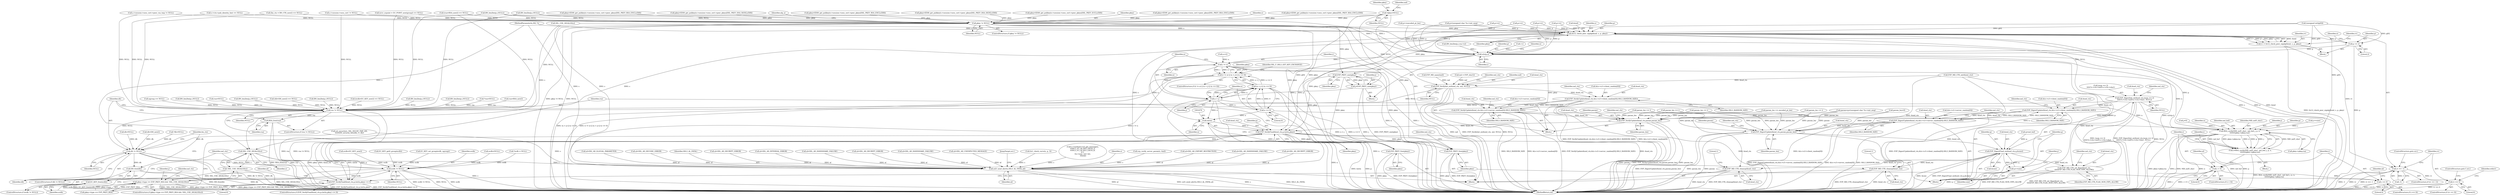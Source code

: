 digraph "0_openssl_b15f8769644b00ef7283521593360b7b2135cb63@pointer" {
"1000142" [label="(Call,*pkey=NULL)"];
"1001416" [label="(Call,pkey != NULL)"];
"1001436" [label="(Call,tls12_check_peer_sigalg(&md, s, p, pkey))"];
"1001434" [label="(Call,rv = tls12_check_peer_sigalg(&md, s, p, pkey))"];
"1001443" [label="(Call,rv == -1)"];
"1001450" [label="(Call,rv == 0)"];
"1001460" [label="(Call,p += 2)"];
"1001479" [label="(Call,n2s(p,i))"];
"1001491" [label="(Call,i != n)"];
"1001490" [label="(Call,(i != n) || (n > j) || (n <= 0))"];
"1001495" [label="(Call,n > j)"];
"1001494" [label="(Call,(n > j) || (n <= 0))"];
"1001498" [label="(Call,n <= 0)"];
"1001600" [label="(Call,RSA_verify(NID_md5_sha1, md_buf, j, p, n,\n\t\t\t\t\t\t\t\tpkey->pkey.rsa))"];
"1001598" [label="(Call,i=RSA_verify(NID_md5_sha1, md_buf, j, p, n,\n\t\t\t\t\t\t\t\tpkey->pkey.rsa))"];
"1001612" [label="(Call,i < 0)"];
"1001624" [label="(Call,i == 0)"];
"1001677" [label="(Call,(int)n)"];
"1001673" [label="(Call,EVP_VerifyFinal(&md_ctx,p,(int)n,pkey))"];
"1001672" [label="(Call,EVP_VerifyFinal(&md_ctx,p,(int)n,pkey) <= 0)"];
"1001721" [label="(Call,EVP_PKEY_free(pkey))"];
"1001723" [label="(Call,EVP_MD_CTX_cleanup(&md_ctx))"];
"1001734" [label="(Call,EVP_PKEY_free(pkey))"];
"1001758" [label="(Call,EVP_MD_CTX_cleanup(&md_ctx))"];
"1001487" [label="(Call,EVP_PKEY_size(pkey))"];
"1001485" [label="(Call,j=EVP_PKEY_size(pkey))"];
"1001514" [label="(Call,SSL_USE_SIGALGS(s))"];
"1001513" [label="(Call,!SSL_USE_SIGALGS(s))"];
"1001507" [label="(Call,pkey->type == EVP_PKEY_RSA && !SSL_USE_SIGALGS(s))"];
"1001729" [label="(Call,ssl3_send_alert(s,SSL3_AL_FATAL,al))"];
"1001539" [label="(Call,EVP_DigestInit_ex(&md_ctx,(num == 2)\n\t\t\t\t\t?s->ctx->md5:s->ctx->sha1, NULL))"];
"1001557" [label="(Call,EVP_DigestUpdate(&md_ctx,&(s->s3->client_random[0]),SSL3_RANDOM_SIZE))"];
"1001569" [label="(Call,EVP_DigestUpdate(&md_ctx,&(s->s3->server_random[0]),SSL3_RANDOM_SIZE))"];
"1001581" [label="(Call,EVP_DigestUpdate(&md_ctx,param,param_len))"];
"1001586" [label="(Call,EVP_DigestFinal_ex(&md_ctx,q,&size))"];
"1001535" [label="(Call,EVP_MD_CTX_set_flags(&md_ctx,\n\t\t\t\t\tEVP_MD_CTX_FLAG_NON_FIPS_ALLOW))"];
"1001592" [label="(Call,q+=size)"];
"1001737" [label="(Call,rsa != NULL)"];
"1001740" [label="(Call,RSA_free(rsa))"];
"1001743" [label="(Call,dh != NULL)"];
"1001746" [label="(Call,DH_free(dh))"];
"1001753" [label="(Call,ecdh != NULL)"];
"1001756" [label="(Call,EC_KEY_free(ecdh))"];
"1001637" [label="(Call,EVP_VerifyInit_ex(&md_ctx, md, NULL))"];
"1001642" [label="(Call,EVP_VerifyUpdate(&md_ctx,&(s->s3->client_random[0]),SSL3_RANDOM_SIZE))"];
"1001654" [label="(Call,EVP_VerifyUpdate(&md_ctx,&(s->s3->server_random[0]),SSL3_RANDOM_SIZE))"];
"1001666" [label="(Call,EVP_VerifyUpdate(&md_ctx,param,param_len))"];
"1000919" [label="(Call,rsa=NULL)"];
"1001598" [label="(Call,i=RSA_verify(NID_md5_sha1, md_buf, j, p, n,\n\t\t\t\t\t\t\t\tpkey->pkey.rsa))"];
"1001759" [label="(Call,&md_ctx)"];
"1001747" [label="(Identifier,dh)"];
"1001639" [label="(Identifier,md_ctx)"];
"1001458" [label="(Call,EVP_MD_name(md))"];
"1001746" [label="(Call,DH_free(dh))"];
"1000258" [label="(Call,param=p=(unsigned char *)s->init_msg)"];
"1001585" [label="(Identifier,param_len)"];
"1001742" [label="(ControlStructure,if (dh != NULL))"];
"1000930" [label="(Call,dh=DH_new())"];
"1001467" [label="(Call,md = EVP_sha1())"];
"1001677" [label="(Call,(int)n)"];
"1001616" [label="(Call,al=SSL_AD_DECRYPT_ERROR)"];
"1001569" [label="(Call,EVP_DigestUpdate(&md_ctx,&(s->s3->server_random[0]),SSL3_RANDOM_SIZE))"];
"1001760" [label="(Identifier,md_ctx)"];
"1000422" [label="(Call,al=SSL_AD_HANDSHAKE_FAILURE)"];
"1001408" [label="(Call,al=SSL_AD_UNEXPECTED_MESSAGE)"];
"1001613" [label="(Identifier,i)"];
"1001449" [label="(ControlStructure,if (rv == 0))"];
"1001753" [label="(Call,ecdh != NULL)"];
"1001418" [label="(Identifier,NULL)"];
"1001604" [label="(Identifier,p)"];
"1000652" [label="(Call,BN_bin2bn(p,i,NULL))"];
"1001733" [label="(JumpTarget,err:)"];
"1000277" [label="(Call,s->session->sess_cert->peer_rsa_tmp != NULL)"];
"1001498" [label="(Call,n <= 0)"];
"1001673" [label="(Call,EVP_VerifyFinal(&md_ctx,p,(int)n,pkey))"];
"1001287" [label="(Call,(srvr_ecpoint = EC_POINT_new(group)) == NULL)"];
"1001436" [label="(Call,tls12_check_peer_sigalg(&md, s, p, pkey))"];
"1001072" [label="(Call,BN_bin2bn(p,i,NULL))"];
"1001675" [label="(Identifier,md_ctx)"];
"1001624" [label="(Call,i == 0)"];
"1001666" [label="(Call,EVP_VerifyUpdate(&md_ctx,param,param_len))"];
"1001595" [label="(Call,j+=size)"];
"1000390" [label="(Call,EVP_MD_CTX_init(&md_ctx))"];
"1001203" [label="(Call,tls1_check_curve(s, p, 3))"];
"1001480" [label="(Identifier,p)"];
"1001722" [label="(Identifier,pkey)"];
"1001745" [label="(Identifier,NULL)"];
"1001644" [label="(Identifier,md_ctx)"];
"1001416" [label="(Call,pkey != NULL)"];
"1001667" [label="(Call,&md_ctx)"];
"1001519" [label="(Call,j=0)"];
"1001513" [label="(Call,!SSL_USE_SIGALGS(s))"];
"1001510" [label="(Identifier,pkey)"];
"1001755" [label="(Identifier,NULL)"];
"1001437" [label="(Call,&md)"];
"1001443" [label="(Call,rv == -1)"];
"1001727" [label="(Literal,1)"];
"1000454" [label="(Call,1-i)"];
"1001605" [label="(Identifier,n)"];
"1001602" [label="(Identifier,md_buf)"];
"1000154" [label="(Call,*dh=NULL)"];
"1000179" [label="(Call,s->method->ssl_get_message(s,\n\t\tSSL3_ST_CR_KEY_EXCH_A,\n\t\tSSL3_ST_CR_KEY_EXCH_B,\n\t\t-1,\n\t\ts->max_cert_list,\n \t\t&ok))"];
"1001483" [label="(Identifier,n)"];
"1001063" [label="(Call,param_len += i)"];
"1001450" [label="(Call,rv == 0)"];
"1001447" [label="(ControlStructure,goto err;)"];
"1001586" [label="(Call,EVP_DigestFinal_ex(&md_ctx,q,&size))"];
"1001454" [label="(ControlStructure,goto f_err;)"];
"1001514" [label="(Call,SSL_USE_SIGALGS(s))"];
"1001584" [label="(Identifier,param)"];
"1001656" [label="(Identifier,md_ctx)"];
"1000144" [label="(Identifier,NULL)"];
"1001245" [label="(Call,EC_KEY_set_group(ecdh, ngroup))"];
"1001696" [label="(Identifier,alg_a)"];
"1001434" [label="(Call,rv = tls12_check_peer_sigalg(&md, s, p, pkey))"];
"1001730" [label="(Identifier,s)"];
"1001293" [label="(Call,(bn_ctx = BN_CTX_new()) == NULL)"];
"1000720" [label="(Call,srp_verify_server_param(s, &al))"];
"1001729" [label="(Call,ssl3_send_alert(s,SSL3_AL_FATAL,al))"];
"1000126" [label="(MethodParameterIn,SSL *s)"];
"1001629" [label="(Identifier,al)"];
"1001275" [label="(Call,al=SSL_AD_EXPORT_RESTRICTION)"];
"1001451" [label="(Identifier,rv)"];
"1001571" [label="(Identifier,md_ctx)"];
"1001653" [label="(Identifier,SSL3_RANDOM_SIZE)"];
"1001670" [label="(Identifier,param_len)"];
"1001743" [label="(Call,dh != NULL)"];
"1000495" [label="(Call,p+=i)"];
"1000929" [label="(Call,(dh=DH_new()) == NULL)"];
"1000595" [label="(Call,BN_bin2bn(p,i,NULL))"];
"1001535" [label="(Call,EVP_MD_CTX_set_flags(&md_ctx,\n\t\t\t\t\tEVP_MD_CTX_FLAG_NON_FIPS_ALLOW))"];
"1001749" [label="(Identifier,bn_ctx)"];
"1001507" [label="(Call,pkey->type == EVP_PKEY_RSA && !SSL_USE_SIGALGS(s))"];
"1001081" [label="(Call,p+=i)"];
"1001539" [label="(Call,EVP_DigestInit_ex(&md_ctx,(num == 2)\n\t\t\t\t\t?s->ctx->md5:s->ctx->sha1, NULL))"];
"1001179" [label="(Call,(ecdh=EC_KEY_new()) == NULL)"];
"1000143" [label="(Identifier,pkey)"];
"1001589" [label="(Identifier,q)"];
"1001421" [label="(Call,SSL_USE_SIGALGS(s))"];
"1000890" [label="(Call,pkey=X509_get_pubkey(s->session->sess_cert->peer_pkeys[SSL_PKEY_RSA_ENC].x509))"];
"1000752" [label="(Call,pkey=X509_get_pubkey(s->session->sess_cert->peer_pkeys[SSL_PKEY_DSA_SIGN].x509))"];
"1001460" [label="(Call,p += 2)"];
"1001365" [label="(Call,pkey=X509_get_pubkey(s->session->sess_cert->peer_pkeys[SSL_PKEY_ECC].x509))"];
"1001672" [label="(Call,EVP_VerifyFinal(&md_ctx,p,(int)n,pkey) <= 0)"];
"1000712" [label="(Call,p+=i)"];
"1001654" [label="(Call,EVP_VerifyUpdate(&md_ctx,&(s->s3->server_random[0]),SSL3_RANDOM_SIZE))"];
"1000142" [label="(Call,*pkey=NULL)"];
"1001435" [label="(Identifier,rv)"];
"1001559" [label="(Identifier,md_ctx)"];
"1001757" [label="(Identifier,ecdh)"];
"1001489" [label="(ControlStructure,if ((i != n) || (n > j) || (n <= 0)))"];
"1000488" [label="(Call,al=SSL_AD_HANDSHAKE_FAILURE)"];
"1001754" [label="(Identifier,ecdh)"];
"1001645" [label="(Call,&(s->s3->client_random[0]))"];
"1000544" [label="(Call,BN_bin2bn(p,i,NULL))"];
"1001508" [label="(Call,pkey->type == EVP_PKEY_RSA)"];
"1001494" [label="(Call,(n > j) || (n <= 0))"];
"1001587" [label="(Call,&md_ctx)"];
"1001626" [label="(Literal,0)"];
"1001462" [label="(Literal,2)"];
"1000869" [label="(Call,BN_bin2bn(p,i,rsa->e))"];
"1001683" [label="(Call,al=SSL_AD_DECRYPT_ERROR)"];
"1001721" [label="(Call,EVP_PKEY_free(pkey))"];
"1001671" [label="(ControlStructure,if (EVP_VerifyFinal(&md_ctx,p,(int)n,pkey) <= 0))"];
"1000365" [label="(Call,param_len=0)"];
"1001640" [label="(Identifier,md)"];
"1000260" [label="(Call,p=(unsigned char *)s->init_msg)"];
"1001391" [label="(Call,ecdh=NULL)"];
"1001601" [label="(Identifier,NID_md5_sha1)"];
"1001089" [label="(Call,ssl_security(s, SSL_SECOP_TMP_DH,\n\t\t\t\t\t\tDH_security_bits(dh), 0, dh))"];
"1001588" [label="(Identifier,md_ctx)"];
"1001542" [label="(Call,(num == 2)\n\t\t\t\t\t?s->ctx->md5:s->ctx->sha1)"];
"1001417" [label="(Identifier,pkey)"];
"1000703" [label="(Call,BN_bin2bn(p,i,NULL))"];
"1001461" [label="(Identifier,p)"];
"1001684" [label="(Identifier,al)"];
"1001606" [label="(Call,pkey->pkey.rsa)"];
"1001497" [label="(Identifier,j)"];
"1001500" [label="(Literal,0)"];
"1001642" [label="(Call,EVP_VerifyUpdate(&md_ctx,&(s->s3->client_random[0]),SSL3_RANDOM_SIZE))"];
"1001108" [label="(Call,pkey=X509_get_pubkey(s->session->sess_cert->peer_pkeys[SSL_PKEY_RSA_ENC].x509))"];
"1001422" [label="(Identifier,s)"];
"1001439" [label="(Identifier,s)"];
"1001485" [label="(Call,j=EVP_PKEY_size(pkey))"];
"1001556" [label="(Identifier,NULL)"];
"1001680" [label="(Identifier,pkey)"];
"1001493" [label="(Identifier,n)"];
"1001163" [label="(Call,al=SSL_AD_ILLEGAL_PARAMETER)"];
"1001440" [label="(Identifier,p)"];
"1001668" [label="(Identifier,md_ctx)"];
"1001744" [label="(Identifier,dh)"];
"1001330" [label="(Call,param_len += encoded_pt_len)"];
"1001419" [label="(Block,)"];
"1001623" [label="(ControlStructure,if (i == 0))"];
"1001445" [label="(Call,-1)"];
"1000733" [label="(Call,pkey=X509_get_pubkey(s->session->sess_cert->peer_pkeys[SSL_PKEY_RSA_ENC].x509))"];
"1000880" [label="(Call,p+=i)"];
"1001452" [label="(Literal,0)"];
"1001150" [label="(Call,dh=NULL)"];
"1000480" [label="(Call,s->ctx->psk_identity_hint == NULL)"];
"1001657" [label="(Call,&(s->s3->server_random[0]))"];
"1001600" [label="(Call,RSA_verify(NID_md5_sha1, md_buf, j, p, n,\n\t\t\t\t\t\t\t\tpkey->pkey.rsa))"];
"1001582" [label="(Call,&md_ctx)"];
"1001590" [label="(Call,&size)"];
"1000147" [label="(Identifier,md)"];
"1000393" [label="(Call,al=SSL_AD_DECODE_ERROR)"];
"1001499" [label="(Identifier,n)"];
"1001612" [label="(Call,i < 0)"];
"1001674" [label="(Call,&md_ctx)"];
"1001560" [label="(Call,&(s->s3->client_random[0]))"];
"1000860" [label="(Call,param_len += i)"];
"1001481" [label="(Identifier,i)"];
"1001740" [label="(Call,RSA_free(rsa))"];
"1001725" [label="(Identifier,md_ctx)"];
"1000127" [label="(Block,)"];
"1001581" [label="(Call,EVP_DigestUpdate(&md_ctx,param,param_len))"];
"1001735" [label="(Identifier,pkey)"];
"1001583" [label="(Identifier,md_ctx)"];
"1001346" [label="(Call,pkey=X509_get_pubkey(s->session->sess_cert->peer_pkeys[SSL_PKEY_RSA_ENC].x509))"];
"1000623" [label="(Call,(unsigned int)(p[0]))"];
"1001522" [label="(Call,q=md_buf)"];
"1001617" [label="(Identifier,al)"];
"1001506" [label="(ControlStructure,if (pkey->type == EVP_PKEY_RSA && !SSL_USE_SIGALGS(s)))"];
"1001570" [label="(Call,&md_ctx)"];
"1001479" [label="(Call,n2s(p,i))"];
"1000692" [label="(Call,param_len += i)"];
"1001536" [label="(Call,&md_ctx)"];
"1001739" [label="(Identifier,NULL)"];
"1001611" [label="(ControlStructure,if (i < 0))"];
"1001752" [label="(ControlStructure,if (ecdh != NULL))"];
"1001732" [label="(Identifier,al)"];
"1000268" [label="(Call,s->session->sess_cert != NULL)"];
"1001444" [label="(Identifier,rv)"];
"1001665" [label="(Identifier,SSL3_RANDOM_SIZE)"];
"1001541" [label="(Identifier,md_ctx)"];
"1000974" [label="(Call,BN_bin2bn(p,i,NULL))"];
"1001540" [label="(Call,&md_ctx)"];
"1001495" [label="(Call,n > j)"];
"1001127" [label="(Call,pkey=X509_get_pubkey(s->session->sess_cert->peer_pkeys[SSL_PKEY_DSA_SIGN].x509))"];
"1001731" [label="(Identifier,SSL3_AL_FATAL)"];
"1000150" [label="(Call,*rsa=NULL)"];
"1000774" [label="(Call,rsa=RSA_new())"];
"1000158" [label="(Call,*ecdh = NULL)"];
"1001614" [label="(Literal,0)"];
"1001764" [label="(MethodReturn,int)"];
"1001442" [label="(ControlStructure,if (rv == -1))"];
"1001738" [label="(Identifier,rsa)"];
"1001756" [label="(Call,EC_KEY_free(ecdh))"];
"1001516" [label="(Block,)"];
"1001235" [label="(Call,ngroup == NULL)"];
"1001538" [label="(Identifier,EVP_MD_CTX_FLAG_NON_FIPS_ALLOW)"];
"1001486" [label="(Identifier,j)"];
"1001515" [label="(Identifier,s)"];
"1001456" [label="(Identifier,stderr)"];
"1001464" [label="(Identifier,n)"];
"1001603" [label="(Identifier,j)"];
"1001441" [label="(Identifier,pkey)"];
"1001490" [label="(Call,(i != n) || (n > j) || (n <= 0))"];
"1001741" [label="(Identifier,rsa)"];
"1001180" [label="(Call,ecdh=EC_KEY_new())"];
"1001593" [label="(Identifier,q)"];
"1001580" [label="(Identifier,SSL3_RANDOM_SIZE)"];
"1001336" [label="(Call,p+=encoded_pt_len)"];
"1001676" [label="(Identifier,p)"];
"1001758" [label="(Call,EVP_MD_CTX_cleanup(&md_ctx))"];
"1001628" [label="(Call,al=SSL_AD_DECRYPT_ERROR)"];
"1001734" [label="(Call,EVP_PKEY_free(pkey))"];
"1001641" [label="(Identifier,NULL)"];
"1001594" [label="(Identifier,size)"];
"1001223" [label="(Call,al=SSL_AD_INTERNAL_ERROR)"];
"1001638" [label="(Call,&md_ctx)"];
"1001492" [label="(Identifier,i)"];
"1001625" [label="(Identifier,i)"];
"1001487" [label="(Call,EVP_PKEY_size(pkey))"];
"1001423" [label="(Block,)"];
"1001681" [label="(Literal,0)"];
"1001763" [label="(Literal,1)"];
"1001023" [label="(Call,BN_bin2bn(p,i,NULL))"];
"1001655" [label="(Call,&md_ctx)"];
"1001491" [label="(Call,i != n)"];
"1001679" [label="(Identifier,n)"];
"1001097" [label="(Call,al=SSL_AD_HANDSHAKE_FAILURE)"];
"1001488" [label="(Identifier,pkey)"];
"1001643" [label="(Call,&md_ctx)"];
"1001599" [label="(Identifier,i)"];
"1001723" [label="(Call,EVP_MD_CTX_cleanup(&md_ctx))"];
"1001737" [label="(Call,rsa != NULL)"];
"1001592" [label="(Call,q+=size)"];
"1001415" [label="(ControlStructure,if (pkey != NULL))"];
"1001482" [label="(Call,n-=2)"];
"1001496" [label="(Identifier,n)"];
"1001558" [label="(Call,&md_ctx)"];
"1001596" [label="(Identifier,j)"];
"1001636" [label="(Block,)"];
"1001568" [label="(Identifier,SSL3_RANDOM_SIZE)"];
"1000440" [label="(Call,param_len += i)"];
"1001258" [label="(Call,EC_KEY_get0_group(ecdh))"];
"1001637" [label="(Call,EVP_VerifyInit_ex(&md_ctx, md, NULL))"];
"1001534" [label="(Block,)"];
"1001736" [label="(ControlStructure,if (rsa != NULL))"];
"1001572" [label="(Call,&(s->s3->server_random[0]))"];
"1001520" [label="(Identifier,j)"];
"1001669" [label="(Identifier,param)"];
"1001724" [label="(Call,&md_ctx)"];
"1000773" [label="(Call,(rsa=RSA_new()) == NULL)"];
"1001503" [label="(Identifier,SSL_F_SSL3_GET_KEY_EXCHANGE)"];
"1001557" [label="(Call,EVP_DigestUpdate(&md_ctx,&(s->s3->client_random[0]),SSL3_RANDOM_SIZE))"];
"1000142" -> "1000127"  [label="AST: "];
"1000142" -> "1000144"  [label="CFG: "];
"1000143" -> "1000142"  [label="AST: "];
"1000144" -> "1000142"  [label="AST: "];
"1000147" -> "1000142"  [label="CFG: "];
"1000142" -> "1001764"  [label="DDG: pkey"];
"1000142" -> "1001416"  [label="DDG: pkey"];
"1000142" -> "1001734"  [label="DDG: pkey"];
"1001416" -> "1001415"  [label="AST: "];
"1001416" -> "1001418"  [label="CFG: "];
"1001417" -> "1001416"  [label="AST: "];
"1001418" -> "1001416"  [label="AST: "];
"1001422" -> "1001416"  [label="CFG: "];
"1001696" -> "1001416"  [label="CFG: "];
"1001416" -> "1001764"  [label="DDG: NULL"];
"1001416" -> "1001764"  [label="DDG: pkey != NULL"];
"1000890" -> "1001416"  [label="DDG: pkey"];
"1001365" -> "1001416"  [label="DDG: pkey"];
"1000733" -> "1001416"  [label="DDG: pkey"];
"1001108" -> "1001416"  [label="DDG: pkey"];
"1001127" -> "1001416"  [label="DDG: pkey"];
"1000752" -> "1001416"  [label="DDG: pkey"];
"1001346" -> "1001416"  [label="DDG: pkey"];
"1000480" -> "1001416"  [label="DDG: NULL"];
"1000277" -> "1001416"  [label="DDG: NULL"];
"1000268" -> "1001416"  [label="DDG: NULL"];
"1000703" -> "1001416"  [label="DDG: NULL"];
"1001287" -> "1001416"  [label="DDG: NULL"];
"1001293" -> "1001416"  [label="DDG: NULL"];
"1000773" -> "1001416"  [label="DDG: NULL"];
"1001072" -> "1001416"  [label="DDG: NULL"];
"1001416" -> "1001436"  [label="DDG: pkey"];
"1001416" -> "1001487"  [label="DDG: pkey"];
"1001416" -> "1001539"  [label="DDG: NULL"];
"1001416" -> "1001637"  [label="DDG: NULL"];
"1001416" -> "1001721"  [label="DDG: pkey"];
"1001416" -> "1001734"  [label="DDG: pkey"];
"1001416" -> "1001737"  [label="DDG: NULL"];
"1001436" -> "1001434"  [label="AST: "];
"1001436" -> "1001441"  [label="CFG: "];
"1001437" -> "1001436"  [label="AST: "];
"1001439" -> "1001436"  [label="AST: "];
"1001440" -> "1001436"  [label="AST: "];
"1001441" -> "1001436"  [label="AST: "];
"1001434" -> "1001436"  [label="CFG: "];
"1001436" -> "1001764"  [label="DDG: s"];
"1001436" -> "1001764"  [label="DDG: p"];
"1001436" -> "1001764"  [label="DDG: &md"];
"1001436" -> "1001434"  [label="DDG: &md"];
"1001436" -> "1001434"  [label="DDG: s"];
"1001436" -> "1001434"  [label="DDG: p"];
"1001436" -> "1001434"  [label="DDG: pkey"];
"1001421" -> "1001436"  [label="DDG: s"];
"1000126" -> "1001436"  [label="DDG: s"];
"1000880" -> "1001436"  [label="DDG: p"];
"1001336" -> "1001436"  [label="DDG: p"];
"1000495" -> "1001436"  [label="DDG: p"];
"1000712" -> "1001436"  [label="DDG: p"];
"1000623" -> "1001436"  [label="DDG: p[0]"];
"1000260" -> "1001436"  [label="DDG: p"];
"1001081" -> "1001436"  [label="DDG: p"];
"1001436" -> "1001460"  [label="DDG: p"];
"1001436" -> "1001487"  [label="DDG: pkey"];
"1001436" -> "1001514"  [label="DDG: s"];
"1001436" -> "1001729"  [label="DDG: s"];
"1001436" -> "1001734"  [label="DDG: pkey"];
"1001434" -> "1001423"  [label="AST: "];
"1001435" -> "1001434"  [label="AST: "];
"1001444" -> "1001434"  [label="CFG: "];
"1001434" -> "1001764"  [label="DDG: tls12_check_peer_sigalg(&md, s, p, pkey)"];
"1001434" -> "1001443"  [label="DDG: rv"];
"1001443" -> "1001442"  [label="AST: "];
"1001443" -> "1001445"  [label="CFG: "];
"1001444" -> "1001443"  [label="AST: "];
"1001445" -> "1001443"  [label="AST: "];
"1001447" -> "1001443"  [label="CFG: "];
"1001451" -> "1001443"  [label="CFG: "];
"1001443" -> "1001764"  [label="DDG: rv"];
"1001443" -> "1001764"  [label="DDG: -1"];
"1001443" -> "1001764"  [label="DDG: rv == -1"];
"1001445" -> "1001443"  [label="DDG: 1"];
"1001443" -> "1001450"  [label="DDG: rv"];
"1001450" -> "1001449"  [label="AST: "];
"1001450" -> "1001452"  [label="CFG: "];
"1001451" -> "1001450"  [label="AST: "];
"1001452" -> "1001450"  [label="AST: "];
"1001454" -> "1001450"  [label="CFG: "];
"1001456" -> "1001450"  [label="CFG: "];
"1001450" -> "1001764"  [label="DDG: rv"];
"1001450" -> "1001764"  [label="DDG: rv == 0"];
"1001460" -> "1001423"  [label="AST: "];
"1001460" -> "1001462"  [label="CFG: "];
"1001461" -> "1001460"  [label="AST: "];
"1001462" -> "1001460"  [label="AST: "];
"1001464" -> "1001460"  [label="CFG: "];
"1001460" -> "1001764"  [label="DDG: p"];
"1000623" -> "1001460"  [label="DDG: p[0]"];
"1001460" -> "1001479"  [label="DDG: p"];
"1001479" -> "1001419"  [label="AST: "];
"1001479" -> "1001481"  [label="CFG: "];
"1001480" -> "1001479"  [label="AST: "];
"1001481" -> "1001479"  [label="AST: "];
"1001483" -> "1001479"  [label="CFG: "];
"1001479" -> "1001764"  [label="DDG: p"];
"1001479" -> "1001764"  [label="DDG: n2s(p,i)"];
"1000880" -> "1001479"  [label="DDG: p"];
"1001336" -> "1001479"  [label="DDG: p"];
"1000495" -> "1001479"  [label="DDG: p"];
"1000712" -> "1001479"  [label="DDG: p"];
"1000623" -> "1001479"  [label="DDG: p[0]"];
"1000260" -> "1001479"  [label="DDG: p"];
"1001081" -> "1001479"  [label="DDG: p"];
"1000703" -> "1001479"  [label="DDG: i"];
"1000454" -> "1001479"  [label="DDG: i"];
"1000869" -> "1001479"  [label="DDG: i"];
"1001072" -> "1001479"  [label="DDG: i"];
"1001479" -> "1001491"  [label="DDG: i"];
"1001479" -> "1001600"  [label="DDG: p"];
"1001479" -> "1001673"  [label="DDG: p"];
"1001491" -> "1001490"  [label="AST: "];
"1001491" -> "1001493"  [label="CFG: "];
"1001492" -> "1001491"  [label="AST: "];
"1001493" -> "1001491"  [label="AST: "];
"1001496" -> "1001491"  [label="CFG: "];
"1001490" -> "1001491"  [label="CFG: "];
"1001491" -> "1001764"  [label="DDG: n"];
"1001491" -> "1001764"  [label="DDG: i"];
"1001491" -> "1001490"  [label="DDG: i"];
"1001491" -> "1001490"  [label="DDG: n"];
"1001482" -> "1001491"  [label="DDG: n"];
"1001491" -> "1001495"  [label="DDG: n"];
"1001491" -> "1001600"  [label="DDG: n"];
"1001491" -> "1001677"  [label="DDG: n"];
"1001490" -> "1001489"  [label="AST: "];
"1001490" -> "1001494"  [label="CFG: "];
"1001494" -> "1001490"  [label="AST: "];
"1001503" -> "1001490"  [label="CFG: "];
"1001510" -> "1001490"  [label="CFG: "];
"1001490" -> "1001764"  [label="DDG: (n > j) || (n <= 0)"];
"1001490" -> "1001764"  [label="DDG: (i != n) || (n > j) || (n <= 0)"];
"1001490" -> "1001764"  [label="DDG: i != n"];
"1001494" -> "1001490"  [label="DDG: n > j"];
"1001494" -> "1001490"  [label="DDG: n <= 0"];
"1001495" -> "1001494"  [label="AST: "];
"1001495" -> "1001497"  [label="CFG: "];
"1001496" -> "1001495"  [label="AST: "];
"1001497" -> "1001495"  [label="AST: "];
"1001499" -> "1001495"  [label="CFG: "];
"1001494" -> "1001495"  [label="CFG: "];
"1001495" -> "1001764"  [label="DDG: j"];
"1001495" -> "1001764"  [label="DDG: n"];
"1001495" -> "1001494"  [label="DDG: n"];
"1001495" -> "1001494"  [label="DDG: j"];
"1001485" -> "1001495"  [label="DDG: j"];
"1001495" -> "1001498"  [label="DDG: n"];
"1001495" -> "1001600"  [label="DDG: n"];
"1001495" -> "1001677"  [label="DDG: n"];
"1001494" -> "1001498"  [label="CFG: "];
"1001498" -> "1001494"  [label="AST: "];
"1001494" -> "1001764"  [label="DDG: n > j"];
"1001494" -> "1001764"  [label="DDG: n <= 0"];
"1001498" -> "1001494"  [label="DDG: n"];
"1001498" -> "1001494"  [label="DDG: 0"];
"1001498" -> "1001500"  [label="CFG: "];
"1001499" -> "1001498"  [label="AST: "];
"1001500" -> "1001498"  [label="AST: "];
"1001498" -> "1001764"  [label="DDG: n"];
"1001498" -> "1001600"  [label="DDG: n"];
"1001498" -> "1001677"  [label="DDG: n"];
"1001600" -> "1001598"  [label="AST: "];
"1001600" -> "1001606"  [label="CFG: "];
"1001601" -> "1001600"  [label="AST: "];
"1001602" -> "1001600"  [label="AST: "];
"1001603" -> "1001600"  [label="AST: "];
"1001604" -> "1001600"  [label="AST: "];
"1001605" -> "1001600"  [label="AST: "];
"1001606" -> "1001600"  [label="AST: "];
"1001598" -> "1001600"  [label="CFG: "];
"1001600" -> "1001764"  [label="DDG: n"];
"1001600" -> "1001764"  [label="DDG: md_buf"];
"1001600" -> "1001764"  [label="DDG: p"];
"1001600" -> "1001764"  [label="DDG: pkey->pkey.rsa"];
"1001600" -> "1001764"  [label="DDG: j"];
"1001600" -> "1001764"  [label="DDG: NID_md5_sha1"];
"1001600" -> "1001598"  [label="DDG: NID_md5_sha1"];
"1001600" -> "1001598"  [label="DDG: md_buf"];
"1001600" -> "1001598"  [label="DDG: pkey->pkey.rsa"];
"1001600" -> "1001598"  [label="DDG: n"];
"1001600" -> "1001598"  [label="DDG: p"];
"1001600" -> "1001598"  [label="DDG: j"];
"1001519" -> "1001600"  [label="DDG: j"];
"1001595" -> "1001600"  [label="DDG: j"];
"1000623" -> "1001600"  [label="DDG: p[0]"];
"1001598" -> "1001516"  [label="AST: "];
"1001599" -> "1001598"  [label="AST: "];
"1001613" -> "1001598"  [label="CFG: "];
"1001598" -> "1001764"  [label="DDG: RSA_verify(NID_md5_sha1, md_buf, j, p, n,\n\t\t\t\t\t\t\t\tpkey->pkey.rsa)"];
"1001598" -> "1001612"  [label="DDG: i"];
"1001612" -> "1001611"  [label="AST: "];
"1001612" -> "1001614"  [label="CFG: "];
"1001613" -> "1001612"  [label="AST: "];
"1001614" -> "1001612"  [label="AST: "];
"1001617" -> "1001612"  [label="CFG: "];
"1001625" -> "1001612"  [label="CFG: "];
"1001612" -> "1001764"  [label="DDG: i < 0"];
"1001612" -> "1001764"  [label="DDG: i"];
"1001612" -> "1001624"  [label="DDG: i"];
"1001624" -> "1001623"  [label="AST: "];
"1001624" -> "1001626"  [label="CFG: "];
"1001625" -> "1001624"  [label="AST: "];
"1001626" -> "1001624"  [label="AST: "];
"1001629" -> "1001624"  [label="CFG: "];
"1001722" -> "1001624"  [label="CFG: "];
"1001624" -> "1001764"  [label="DDG: i == 0"];
"1001624" -> "1001764"  [label="DDG: i"];
"1001677" -> "1001673"  [label="AST: "];
"1001677" -> "1001679"  [label="CFG: "];
"1001678" -> "1001677"  [label="AST: "];
"1001679" -> "1001677"  [label="AST: "];
"1001680" -> "1001677"  [label="CFG: "];
"1001677" -> "1001764"  [label="DDG: n"];
"1001677" -> "1001673"  [label="DDG: n"];
"1001673" -> "1001672"  [label="AST: "];
"1001673" -> "1001680"  [label="CFG: "];
"1001674" -> "1001673"  [label="AST: "];
"1001676" -> "1001673"  [label="AST: "];
"1001680" -> "1001673"  [label="AST: "];
"1001681" -> "1001673"  [label="CFG: "];
"1001673" -> "1001764"  [label="DDG: (int)n"];
"1001673" -> "1001764"  [label="DDG: p"];
"1001673" -> "1001672"  [label="DDG: &md_ctx"];
"1001673" -> "1001672"  [label="DDG: p"];
"1001673" -> "1001672"  [label="DDG: (int)n"];
"1001673" -> "1001672"  [label="DDG: pkey"];
"1001666" -> "1001673"  [label="DDG: &md_ctx"];
"1000623" -> "1001673"  [label="DDG: p[0]"];
"1001487" -> "1001673"  [label="DDG: pkey"];
"1001673" -> "1001721"  [label="DDG: pkey"];
"1001673" -> "1001723"  [label="DDG: &md_ctx"];
"1001673" -> "1001734"  [label="DDG: pkey"];
"1001673" -> "1001758"  [label="DDG: &md_ctx"];
"1001672" -> "1001671"  [label="AST: "];
"1001672" -> "1001681"  [label="CFG: "];
"1001681" -> "1001672"  [label="AST: "];
"1001684" -> "1001672"  [label="CFG: "];
"1001722" -> "1001672"  [label="CFG: "];
"1001672" -> "1001764"  [label="DDG: EVP_VerifyFinal(&md_ctx,p,(int)n,pkey)"];
"1001672" -> "1001764"  [label="DDG: EVP_VerifyFinal(&md_ctx,p,(int)n,pkey) <= 0"];
"1001721" -> "1000127"  [label="AST: "];
"1001721" -> "1001722"  [label="CFG: "];
"1001722" -> "1001721"  [label="AST: "];
"1001725" -> "1001721"  [label="CFG: "];
"1001721" -> "1001764"  [label="DDG: pkey"];
"1001721" -> "1001764"  [label="DDG: EVP_PKEY_free(pkey)"];
"1001487" -> "1001721"  [label="DDG: pkey"];
"1001723" -> "1000127"  [label="AST: "];
"1001723" -> "1001724"  [label="CFG: "];
"1001724" -> "1001723"  [label="AST: "];
"1001727" -> "1001723"  [label="CFG: "];
"1001723" -> "1001764"  [label="DDG: &md_ctx"];
"1001723" -> "1001764"  [label="DDG: EVP_MD_CTX_cleanup(&md_ctx)"];
"1001586" -> "1001723"  [label="DDG: &md_ctx"];
"1000390" -> "1001723"  [label="DDG: &md_ctx"];
"1001734" -> "1000127"  [label="AST: "];
"1001734" -> "1001735"  [label="CFG: "];
"1001735" -> "1001734"  [label="AST: "];
"1001738" -> "1001734"  [label="CFG: "];
"1001734" -> "1001764"  [label="DDG: pkey"];
"1001734" -> "1001764"  [label="DDG: EVP_PKEY_free(pkey)"];
"1001487" -> "1001734"  [label="DDG: pkey"];
"1001758" -> "1000127"  [label="AST: "];
"1001758" -> "1001759"  [label="CFG: "];
"1001759" -> "1001758"  [label="AST: "];
"1001763" -> "1001758"  [label="CFG: "];
"1001758" -> "1001764"  [label="DDG: &md_ctx"];
"1001758" -> "1001764"  [label="DDG: EVP_MD_CTX_cleanup(&md_ctx)"];
"1001586" -> "1001758"  [label="DDG: &md_ctx"];
"1000390" -> "1001758"  [label="DDG: &md_ctx"];
"1001487" -> "1001485"  [label="AST: "];
"1001487" -> "1001488"  [label="CFG: "];
"1001488" -> "1001487"  [label="AST: "];
"1001485" -> "1001487"  [label="CFG: "];
"1001487" -> "1001485"  [label="DDG: pkey"];
"1001485" -> "1001419"  [label="AST: "];
"1001486" -> "1001485"  [label="AST: "];
"1001492" -> "1001485"  [label="CFG: "];
"1001485" -> "1001764"  [label="DDG: EVP_PKEY_size(pkey)"];
"1001485" -> "1001764"  [label="DDG: j"];
"1001514" -> "1001513"  [label="AST: "];
"1001514" -> "1001515"  [label="CFG: "];
"1001515" -> "1001514"  [label="AST: "];
"1001513" -> "1001514"  [label="CFG: "];
"1001514" -> "1001764"  [label="DDG: s"];
"1001514" -> "1001513"  [label="DDG: s"];
"1001421" -> "1001514"  [label="DDG: s"];
"1000126" -> "1001514"  [label="DDG: s"];
"1001514" -> "1001729"  [label="DDG: s"];
"1001513" -> "1001507"  [label="AST: "];
"1001507" -> "1001513"  [label="CFG: "];
"1001513" -> "1001764"  [label="DDG: SSL_USE_SIGALGS(s)"];
"1001513" -> "1001507"  [label="DDG: SSL_USE_SIGALGS(s)"];
"1001507" -> "1001506"  [label="AST: "];
"1001507" -> "1001508"  [label="CFG: "];
"1001508" -> "1001507"  [label="AST: "];
"1001520" -> "1001507"  [label="CFG: "];
"1001639" -> "1001507"  [label="CFG: "];
"1001507" -> "1001764"  [label="DDG: !SSL_USE_SIGALGS(s)"];
"1001507" -> "1001764"  [label="DDG: pkey->type == EVP_PKEY_RSA"];
"1001507" -> "1001764"  [label="DDG: pkey->type == EVP_PKEY_RSA && !SSL_USE_SIGALGS(s)"];
"1001508" -> "1001507"  [label="DDG: pkey->type"];
"1001508" -> "1001507"  [label="DDG: EVP_PKEY_RSA"];
"1001729" -> "1000127"  [label="AST: "];
"1001729" -> "1001732"  [label="CFG: "];
"1001730" -> "1001729"  [label="AST: "];
"1001731" -> "1001729"  [label="AST: "];
"1001732" -> "1001729"  [label="AST: "];
"1001733" -> "1001729"  [label="CFG: "];
"1001729" -> "1001764"  [label="DDG: s"];
"1001729" -> "1001764"  [label="DDG: SSL3_AL_FATAL"];
"1001729" -> "1001764"  [label="DDG: al"];
"1001729" -> "1001764"  [label="DDG: ssl3_send_alert(s,SSL3_AL_FATAL,al)"];
"1001421" -> "1001729"  [label="DDG: s"];
"1001203" -> "1001729"  [label="DDG: s"];
"1001089" -> "1001729"  [label="DDG: s"];
"1000720" -> "1001729"  [label="DDG: s"];
"1000179" -> "1001729"  [label="DDG: s"];
"1000126" -> "1001729"  [label="DDG: s"];
"1000488" -> "1001729"  [label="DDG: al"];
"1001163" -> "1001729"  [label="DDG: al"];
"1001097" -> "1001729"  [label="DDG: al"];
"1001628" -> "1001729"  [label="DDG: al"];
"1001223" -> "1001729"  [label="DDG: al"];
"1000393" -> "1001729"  [label="DDG: al"];
"1001683" -> "1001729"  [label="DDG: al"];
"1000422" -> "1001729"  [label="DDG: al"];
"1001275" -> "1001729"  [label="DDG: al"];
"1001616" -> "1001729"  [label="DDG: al"];
"1001408" -> "1001729"  [label="DDG: al"];
"1001539" -> "1001534"  [label="AST: "];
"1001539" -> "1001556"  [label="CFG: "];
"1001540" -> "1001539"  [label="AST: "];
"1001542" -> "1001539"  [label="AST: "];
"1001556" -> "1001539"  [label="AST: "];
"1001559" -> "1001539"  [label="CFG: "];
"1001539" -> "1001764"  [label="DDG: NULL"];
"1001539" -> "1001764"  [label="DDG: (num == 2)\n\t\t\t\t\t?s->ctx->md5:s->ctx->sha1"];
"1001539" -> "1001764"  [label="DDG: EVP_DigestInit_ex(&md_ctx,(num == 2)\n\t\t\t\t\t?s->ctx->md5:s->ctx->sha1, NULL)"];
"1001535" -> "1001539"  [label="DDG: &md_ctx"];
"1001539" -> "1001557"  [label="DDG: &md_ctx"];
"1001539" -> "1001737"  [label="DDG: NULL"];
"1001557" -> "1001534"  [label="AST: "];
"1001557" -> "1001568"  [label="CFG: "];
"1001558" -> "1001557"  [label="AST: "];
"1001560" -> "1001557"  [label="AST: "];
"1001568" -> "1001557"  [label="AST: "];
"1001571" -> "1001557"  [label="CFG: "];
"1001557" -> "1001764"  [label="DDG: EVP_DigestUpdate(&md_ctx,&(s->s3->client_random[0]),SSL3_RANDOM_SIZE)"];
"1001557" -> "1001764"  [label="DDG: &(s->s3->client_random[0])"];
"1001569" -> "1001557"  [label="DDG: SSL3_RANDOM_SIZE"];
"1001557" -> "1001569"  [label="DDG: &md_ctx"];
"1001557" -> "1001569"  [label="DDG: SSL3_RANDOM_SIZE"];
"1001569" -> "1001534"  [label="AST: "];
"1001569" -> "1001580"  [label="CFG: "];
"1001570" -> "1001569"  [label="AST: "];
"1001572" -> "1001569"  [label="AST: "];
"1001580" -> "1001569"  [label="AST: "];
"1001583" -> "1001569"  [label="CFG: "];
"1001569" -> "1001764"  [label="DDG: SSL3_RANDOM_SIZE"];
"1001569" -> "1001764"  [label="DDG: EVP_DigestUpdate(&md_ctx,&(s->s3->server_random[0]),SSL3_RANDOM_SIZE)"];
"1001569" -> "1001764"  [label="DDG: &(s->s3->server_random[0])"];
"1001569" -> "1001581"  [label="DDG: &md_ctx"];
"1001581" -> "1001534"  [label="AST: "];
"1001581" -> "1001585"  [label="CFG: "];
"1001582" -> "1001581"  [label="AST: "];
"1001584" -> "1001581"  [label="AST: "];
"1001585" -> "1001581"  [label="AST: "];
"1001588" -> "1001581"  [label="CFG: "];
"1001581" -> "1001764"  [label="DDG: param_len"];
"1001581" -> "1001764"  [label="DDG: param"];
"1001581" -> "1001764"  [label="DDG: EVP_DigestUpdate(&md_ctx,param,param_len)"];
"1000258" -> "1001581"  [label="DDG: param"];
"1000365" -> "1001581"  [label="DDG: param_len"];
"1000692" -> "1001581"  [label="DDG: param_len"];
"1000860" -> "1001581"  [label="DDG: param_len"];
"1001063" -> "1001581"  [label="DDG: param_len"];
"1001330" -> "1001581"  [label="DDG: param_len"];
"1000440" -> "1001581"  [label="DDG: param_len"];
"1001581" -> "1001586"  [label="DDG: &md_ctx"];
"1001586" -> "1001534"  [label="AST: "];
"1001586" -> "1001590"  [label="CFG: "];
"1001587" -> "1001586"  [label="AST: "];
"1001589" -> "1001586"  [label="AST: "];
"1001590" -> "1001586"  [label="AST: "];
"1001593" -> "1001586"  [label="CFG: "];
"1001586" -> "1001764"  [label="DDG: &size"];
"1001586" -> "1001764"  [label="DDG: EVP_DigestFinal_ex(&md_ctx,q,&size)"];
"1001586" -> "1001535"  [label="DDG: &md_ctx"];
"1001592" -> "1001586"  [label="DDG: q"];
"1001522" -> "1001586"  [label="DDG: q"];
"1001586" -> "1001592"  [label="DDG: q"];
"1001535" -> "1001534"  [label="AST: "];
"1001535" -> "1001538"  [label="CFG: "];
"1001536" -> "1001535"  [label="AST: "];
"1001538" -> "1001535"  [label="AST: "];
"1001541" -> "1001535"  [label="CFG: "];
"1001535" -> "1001764"  [label="DDG: EVP_MD_CTX_set_flags(&md_ctx,\n\t\t\t\t\tEVP_MD_CTX_FLAG_NON_FIPS_ALLOW)"];
"1001535" -> "1001764"  [label="DDG: EVP_MD_CTX_FLAG_NON_FIPS_ALLOW"];
"1000390" -> "1001535"  [label="DDG: &md_ctx"];
"1001592" -> "1001534"  [label="AST: "];
"1001592" -> "1001594"  [label="CFG: "];
"1001593" -> "1001592"  [label="AST: "];
"1001594" -> "1001592"  [label="AST: "];
"1001596" -> "1001592"  [label="CFG: "];
"1001592" -> "1001764"  [label="DDG: q"];
"1001737" -> "1001736"  [label="AST: "];
"1001737" -> "1001739"  [label="CFG: "];
"1001738" -> "1001737"  [label="AST: "];
"1001739" -> "1001737"  [label="AST: "];
"1001741" -> "1001737"  [label="CFG: "];
"1001744" -> "1001737"  [label="CFG: "];
"1001737" -> "1001764"  [label="DDG: rsa != NULL"];
"1001737" -> "1001764"  [label="DDG: rsa"];
"1000919" -> "1001737"  [label="DDG: rsa"];
"1000150" -> "1001737"  [label="DDG: rsa"];
"1000774" -> "1001737"  [label="DDG: rsa"];
"1001072" -> "1001737"  [label="DDG: NULL"];
"1000480" -> "1001737"  [label="DDG: NULL"];
"1001023" -> "1001737"  [label="DDG: NULL"];
"1000595" -> "1001737"  [label="DDG: NULL"];
"1001235" -> "1001737"  [label="DDG: NULL"];
"1000974" -> "1001737"  [label="DDG: NULL"];
"1000773" -> "1001737"  [label="DDG: NULL"];
"1000268" -> "1001737"  [label="DDG: NULL"];
"1000544" -> "1001737"  [label="DDG: NULL"];
"1001287" -> "1001737"  [label="DDG: NULL"];
"1001637" -> "1001737"  [label="DDG: NULL"];
"1001293" -> "1001737"  [label="DDG: NULL"];
"1000277" -> "1001737"  [label="DDG: NULL"];
"1000652" -> "1001737"  [label="DDG: NULL"];
"1000703" -> "1001737"  [label="DDG: NULL"];
"1001179" -> "1001737"  [label="DDG: NULL"];
"1000929" -> "1001737"  [label="DDG: NULL"];
"1001737" -> "1001740"  [label="DDG: rsa"];
"1001737" -> "1001743"  [label="DDG: NULL"];
"1001740" -> "1001736"  [label="AST: "];
"1001740" -> "1001741"  [label="CFG: "];
"1001741" -> "1001740"  [label="AST: "];
"1001744" -> "1001740"  [label="CFG: "];
"1001740" -> "1001764"  [label="DDG: rsa"];
"1001740" -> "1001764"  [label="DDG: RSA_free(rsa)"];
"1001743" -> "1001742"  [label="AST: "];
"1001743" -> "1001745"  [label="CFG: "];
"1001744" -> "1001743"  [label="AST: "];
"1001745" -> "1001743"  [label="AST: "];
"1001747" -> "1001743"  [label="CFG: "];
"1001749" -> "1001743"  [label="CFG: "];
"1001743" -> "1001764"  [label="DDG: dh != NULL"];
"1001743" -> "1001764"  [label="DDG: dh"];
"1001150" -> "1001743"  [label="DDG: dh"];
"1000154" -> "1001743"  [label="DDG: dh"];
"1000930" -> "1001743"  [label="DDG: dh"];
"1001089" -> "1001743"  [label="DDG: dh"];
"1001743" -> "1001746"  [label="DDG: dh"];
"1001743" -> "1001753"  [label="DDG: NULL"];
"1001746" -> "1001742"  [label="AST: "];
"1001746" -> "1001747"  [label="CFG: "];
"1001747" -> "1001746"  [label="AST: "];
"1001749" -> "1001746"  [label="CFG: "];
"1001746" -> "1001764"  [label="DDG: dh"];
"1001746" -> "1001764"  [label="DDG: DH_free(dh)"];
"1001753" -> "1001752"  [label="AST: "];
"1001753" -> "1001755"  [label="CFG: "];
"1001754" -> "1001753"  [label="AST: "];
"1001755" -> "1001753"  [label="AST: "];
"1001757" -> "1001753"  [label="CFG: "];
"1001760" -> "1001753"  [label="CFG: "];
"1001753" -> "1001764"  [label="DDG: NULL"];
"1001753" -> "1001764"  [label="DDG: ecdh"];
"1001753" -> "1001764"  [label="DDG: ecdh != NULL"];
"1000158" -> "1001753"  [label="DDG: ecdh"];
"1001180" -> "1001753"  [label="DDG: ecdh"];
"1001245" -> "1001753"  [label="DDG: ecdh"];
"1001391" -> "1001753"  [label="DDG: ecdh"];
"1001258" -> "1001753"  [label="DDG: ecdh"];
"1001753" -> "1001756"  [label="DDG: ecdh"];
"1001756" -> "1001752"  [label="AST: "];
"1001756" -> "1001757"  [label="CFG: "];
"1001757" -> "1001756"  [label="AST: "];
"1001760" -> "1001756"  [label="CFG: "];
"1001756" -> "1001764"  [label="DDG: EC_KEY_free(ecdh)"];
"1001756" -> "1001764"  [label="DDG: ecdh"];
"1001637" -> "1001636"  [label="AST: "];
"1001637" -> "1001641"  [label="CFG: "];
"1001638" -> "1001637"  [label="AST: "];
"1001640" -> "1001637"  [label="AST: "];
"1001641" -> "1001637"  [label="AST: "];
"1001644" -> "1001637"  [label="CFG: "];
"1001637" -> "1001764"  [label="DDG: md"];
"1001637" -> "1001764"  [label="DDG: EVP_VerifyInit_ex(&md_ctx, md, NULL)"];
"1001637" -> "1001764"  [label="DDG: NULL"];
"1000390" -> "1001637"  [label="DDG: &md_ctx"];
"1001458" -> "1001637"  [label="DDG: md"];
"1001467" -> "1001637"  [label="DDG: md"];
"1001637" -> "1001642"  [label="DDG: &md_ctx"];
"1001642" -> "1001636"  [label="AST: "];
"1001642" -> "1001653"  [label="CFG: "];
"1001643" -> "1001642"  [label="AST: "];
"1001645" -> "1001642"  [label="AST: "];
"1001653" -> "1001642"  [label="AST: "];
"1001656" -> "1001642"  [label="CFG: "];
"1001642" -> "1001764"  [label="DDG: &(s->s3->client_random[0])"];
"1001642" -> "1001764"  [label="DDG: EVP_VerifyUpdate(&md_ctx,&(s->s3->client_random[0]),SSL3_RANDOM_SIZE)"];
"1001642" -> "1001654"  [label="DDG: &md_ctx"];
"1001642" -> "1001654"  [label="DDG: SSL3_RANDOM_SIZE"];
"1001654" -> "1001636"  [label="AST: "];
"1001654" -> "1001665"  [label="CFG: "];
"1001655" -> "1001654"  [label="AST: "];
"1001657" -> "1001654"  [label="AST: "];
"1001665" -> "1001654"  [label="AST: "];
"1001668" -> "1001654"  [label="CFG: "];
"1001654" -> "1001764"  [label="DDG: EVP_VerifyUpdate(&md_ctx,&(s->s3->server_random[0]),SSL3_RANDOM_SIZE)"];
"1001654" -> "1001764"  [label="DDG: SSL3_RANDOM_SIZE"];
"1001654" -> "1001764"  [label="DDG: &(s->s3->server_random[0])"];
"1001654" -> "1001666"  [label="DDG: &md_ctx"];
"1001666" -> "1001636"  [label="AST: "];
"1001666" -> "1001670"  [label="CFG: "];
"1001667" -> "1001666"  [label="AST: "];
"1001669" -> "1001666"  [label="AST: "];
"1001670" -> "1001666"  [label="AST: "];
"1001675" -> "1001666"  [label="CFG: "];
"1001666" -> "1001764"  [label="DDG: param"];
"1001666" -> "1001764"  [label="DDG: EVP_VerifyUpdate(&md_ctx,param,param_len)"];
"1001666" -> "1001764"  [label="DDG: param_len"];
"1000258" -> "1001666"  [label="DDG: param"];
"1000365" -> "1001666"  [label="DDG: param_len"];
"1000692" -> "1001666"  [label="DDG: param_len"];
"1000860" -> "1001666"  [label="DDG: param_len"];
"1001063" -> "1001666"  [label="DDG: param_len"];
"1001330" -> "1001666"  [label="DDG: param_len"];
"1000440" -> "1001666"  [label="DDG: param_len"];
}
